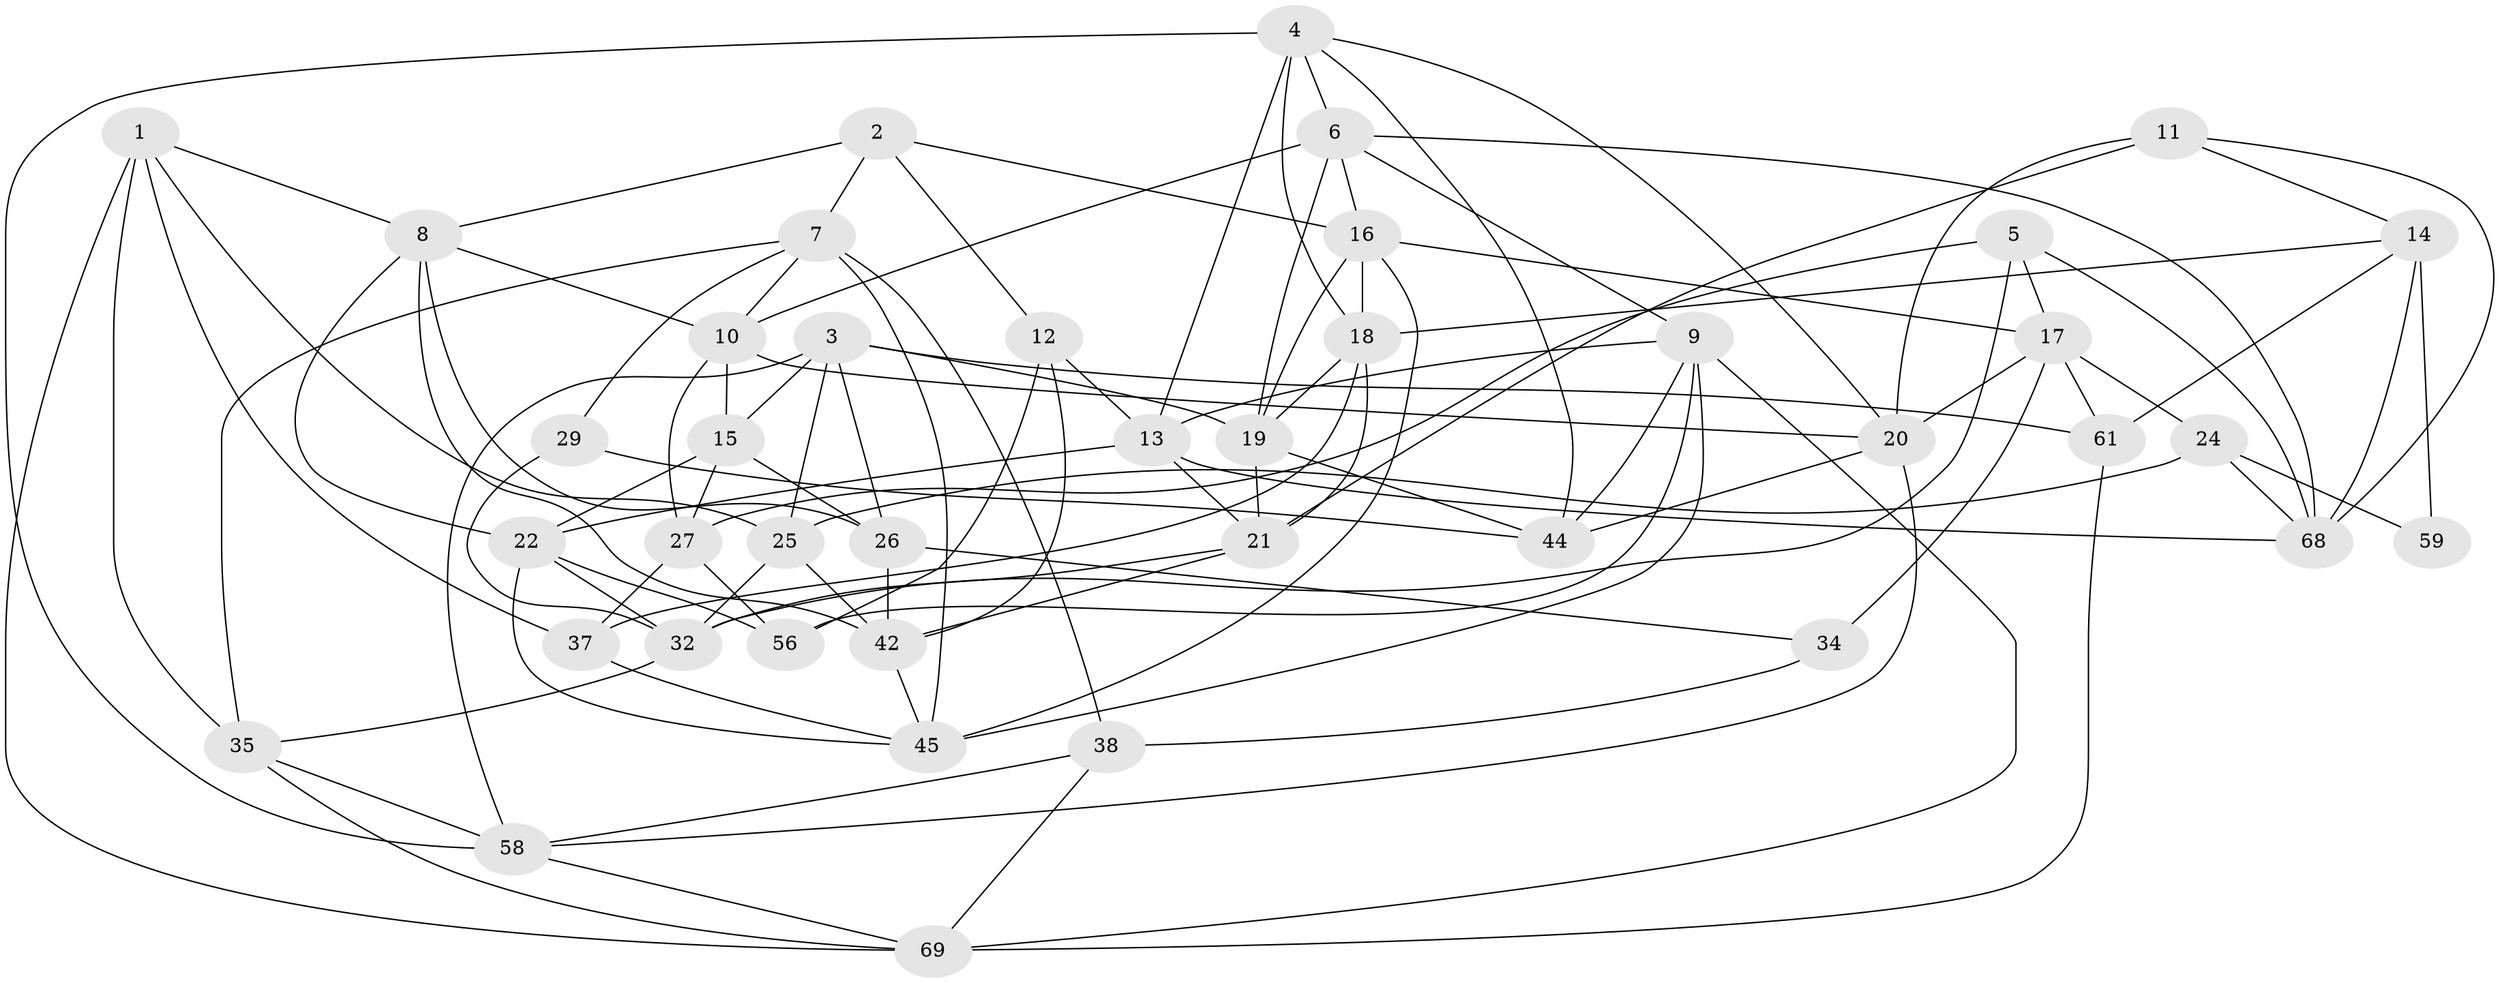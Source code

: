 // Generated by graph-tools (version 1.1) at 2025/52/02/27/25 19:52:34]
// undirected, 41 vertices, 105 edges
graph export_dot {
graph [start="1"]
  node [color=gray90,style=filled];
  1 [super="+28"];
  2;
  3 [super="+50"];
  4 [super="+62"];
  5;
  6 [super="+57"];
  7 [super="+39"];
  8 [super="+43"];
  9 [super="+64"];
  10 [super="+60"];
  11;
  12;
  13 [super="+51"];
  14 [super="+63"];
  15 [super="+46"];
  16 [super="+23"];
  17 [super="+31"];
  18 [super="+30"];
  19 [super="+54"];
  20 [super="+41"];
  21 [super="+49"];
  22 [super="+33"];
  24 [super="+36"];
  25 [super="+67"];
  26 [super="+40"];
  27 [super="+52"];
  29;
  32 [super="+53"];
  34;
  35 [super="+65"];
  37;
  38;
  42 [super="+55"];
  44 [super="+47"];
  45 [super="+48"];
  56;
  58 [super="+66"];
  59;
  61;
  68 [super="+70"];
  69 [super="+71"];
  1 -- 25;
  1 -- 69;
  1 -- 35 [weight=2];
  1 -- 8;
  1 -- 37;
  2 -- 7;
  2 -- 12;
  2 -- 16;
  2 -- 8;
  3 -- 61;
  3 -- 25;
  3 -- 26;
  3 -- 58;
  3 -- 15;
  3 -- 19;
  4 -- 44;
  4 -- 20;
  4 -- 18;
  4 -- 58;
  4 -- 13;
  4 -- 6;
  5 -- 27;
  5 -- 32;
  5 -- 17;
  5 -- 68;
  6 -- 19;
  6 -- 10;
  6 -- 16;
  6 -- 68;
  6 -- 9;
  7 -- 29;
  7 -- 38;
  7 -- 45;
  7 -- 10;
  7 -- 35;
  8 -- 22;
  8 -- 10;
  8 -- 42;
  8 -- 26;
  9 -- 13;
  9 -- 44;
  9 -- 45;
  9 -- 56;
  9 -- 69;
  10 -- 15;
  10 -- 27;
  10 -- 20;
  11 -- 68;
  11 -- 21;
  11 -- 14;
  11 -- 20;
  12 -- 13;
  12 -- 42;
  12 -- 56;
  13 -- 22;
  13 -- 21;
  13 -- 68;
  14 -- 61;
  14 -- 59 [weight=2];
  14 -- 18;
  14 -- 68;
  15 -- 27 [weight=2];
  15 -- 26;
  15 -- 22;
  16 -- 18;
  16 -- 17;
  16 -- 19;
  16 -- 45;
  17 -- 20;
  17 -- 61;
  17 -- 24;
  17 -- 34;
  18 -- 21;
  18 -- 37;
  18 -- 19;
  19 -- 21;
  19 -- 44;
  20 -- 44;
  20 -- 58;
  21 -- 32;
  21 -- 42;
  22 -- 32;
  22 -- 56;
  22 -- 45;
  24 -- 59 [weight=2];
  24 -- 68;
  24 -- 25 [weight=2];
  25 -- 32;
  25 -- 42;
  26 -- 34 [weight=2];
  26 -- 42;
  27 -- 56;
  27 -- 37;
  29 -- 44 [weight=2];
  29 -- 32;
  32 -- 35;
  34 -- 38;
  35 -- 58;
  35 -- 69;
  37 -- 45;
  38 -- 69;
  38 -- 58;
  42 -- 45;
  58 -- 69;
  61 -- 69;
}
